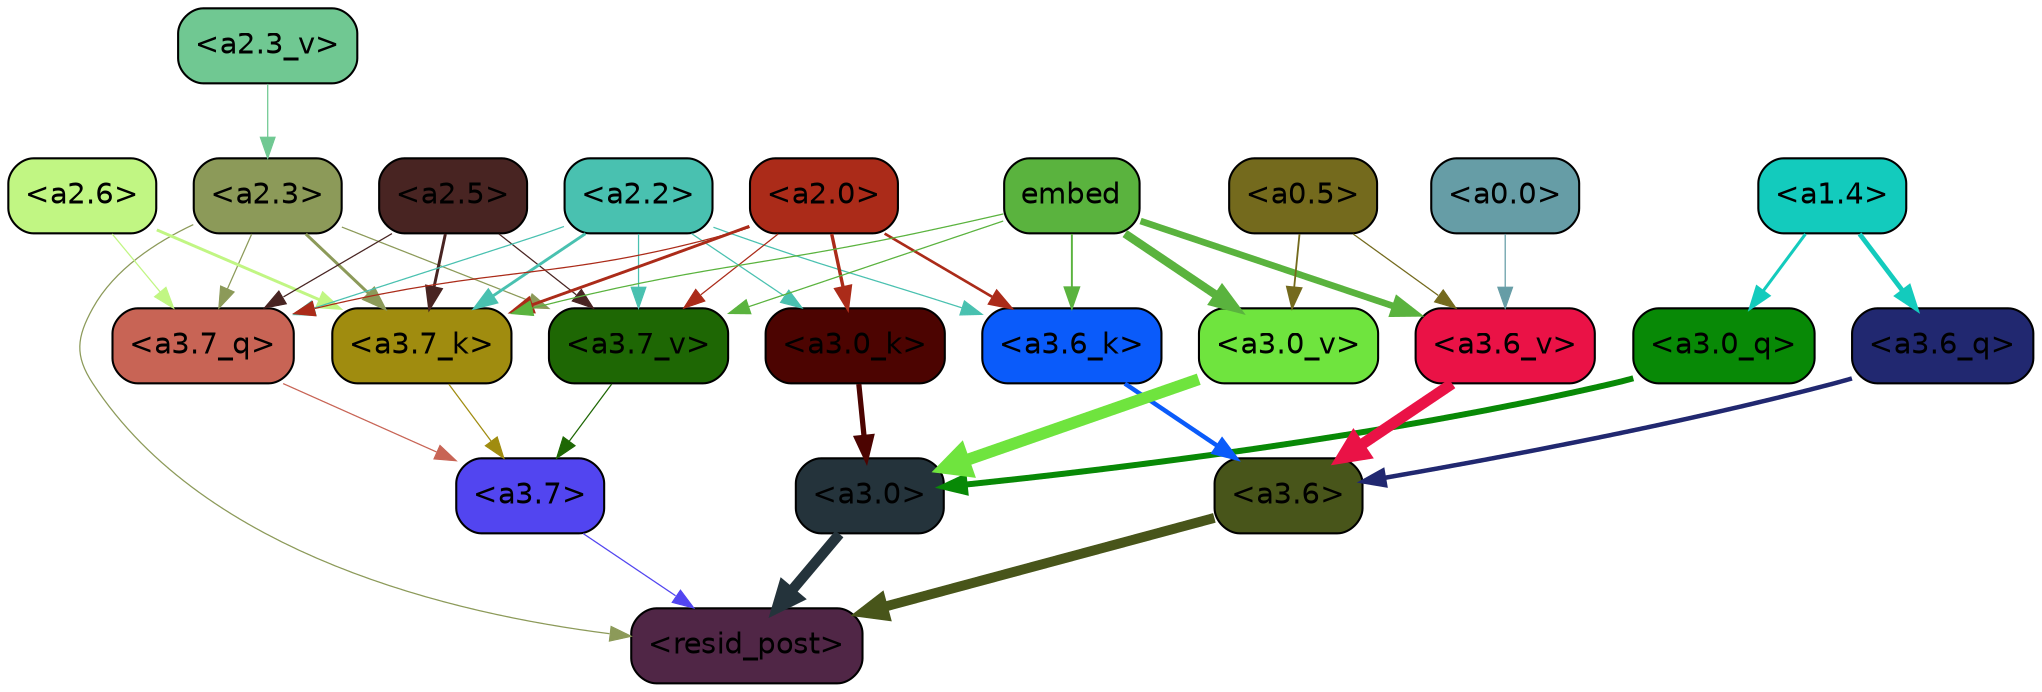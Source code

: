 strict digraph "" {
	graph [bgcolor=transparent,
		layout=dot,
		overlap=false,
		splines=true
	];
	"<a3.7>"	[color=black,
		fillcolor="#5245f0",
		fontname=Helvetica,
		shape=box,
		style="filled, rounded"];
	"<resid_post>"	[color=black,
		fillcolor="#502646",
		fontname=Helvetica,
		shape=box,
		style="filled, rounded"];
	"<a3.7>" -> "<resid_post>"	[color="#5245f0",
		penwidth=0.6];
	"<a3.6>"	[color=black,
		fillcolor="#48551a",
		fontname=Helvetica,
		shape=box,
		style="filled, rounded"];
	"<a3.6>" -> "<resid_post>"	[color="#48551a",
		penwidth=4.749041676521301];
	"<a3.0>"	[color=black,
		fillcolor="#24333b",
		fontname=Helvetica,
		shape=box,
		style="filled, rounded"];
	"<a3.0>" -> "<resid_post>"	[color="#24333b",
		penwidth=5.004215121269226];
	"<a2.3>"	[color=black,
		fillcolor="#8c9a59",
		fontname=Helvetica,
		shape=box,
		style="filled, rounded"];
	"<a2.3>" -> "<resid_post>"	[color="#8c9a59",
		penwidth=0.6];
	"<a3.7_q>"	[color=black,
		fillcolor="#c86455",
		fontname=Helvetica,
		shape=box,
		style="filled, rounded"];
	"<a2.3>" -> "<a3.7_q>"	[color="#8c9a59",
		penwidth=0.6];
	"<a3.7_k>"	[color=black,
		fillcolor="#a08c0f",
		fontname=Helvetica,
		shape=box,
		style="filled, rounded"];
	"<a2.3>" -> "<a3.7_k>"	[color="#8c9a59",
		penwidth=1.4391854107379913];
	"<a3.7_v>"	[color=black,
		fillcolor="#1e6704",
		fontname=Helvetica,
		shape=box,
		style="filled, rounded"];
	"<a2.3>" -> "<a3.7_v>"	[color="#8c9a59",
		penwidth=0.6];
	"<a3.7_q>" -> "<a3.7>"	[color="#c86455",
		penwidth=0.6];
	"<a3.6_q>"	[color=black,
		fillcolor="#212870",
		fontname=Helvetica,
		shape=box,
		style="filled, rounded"];
	"<a3.6_q>" -> "<a3.6>"	[color="#212870",
		penwidth=2.160832464694977];
	"<a3.0_q>"	[color=black,
		fillcolor="#088906",
		fontname=Helvetica,
		shape=box,
		style="filled, rounded"];
	"<a3.0_q>" -> "<a3.0>"	[color="#088906",
		penwidth=2.870753765106201];
	"<a3.7_k>" -> "<a3.7>"	[color="#a08c0f",
		penwidth=0.6];
	"<a3.6_k>"	[color=black,
		fillcolor="#0a5bfa",
		fontname=Helvetica,
		shape=box,
		style="filled, rounded"];
	"<a3.6_k>" -> "<a3.6>"	[color="#0a5bfa",
		penwidth=2.13908451795578];
	"<a3.0_k>"	[color=black,
		fillcolor="#4c0401",
		fontname=Helvetica,
		shape=box,
		style="filled, rounded"];
	"<a3.0_k>" -> "<a3.0>"	[color="#4c0401",
		penwidth=2.520303964614868];
	"<a3.7_v>" -> "<a3.7>"	[color="#1e6704",
		penwidth=0.6];
	"<a3.6_v>"	[color=black,
		fillcolor="#ea1246",
		fontname=Helvetica,
		shape=box,
		style="filled, rounded"];
	"<a3.6_v>" -> "<a3.6>"	[color="#ea1246",
		penwidth=5.297133803367615];
	"<a3.0_v>"	[color=black,
		fillcolor="#6fe43e",
		fontname=Helvetica,
		shape=box,
		style="filled, rounded"];
	"<a3.0_v>" -> "<a3.0>"	[color="#6fe43e",
		penwidth=5.680712580680847];
	"<a2.6>"	[color=black,
		fillcolor="#c1f683",
		fontname=Helvetica,
		shape=box,
		style="filled, rounded"];
	"<a2.6>" -> "<a3.7_q>"	[color="#c1f683",
		penwidth=0.6];
	"<a2.6>" -> "<a3.7_k>"	[color="#c1f683",
		penwidth=1.4180794060230255];
	"<a2.5>"	[color=black,
		fillcolor="#482422",
		fontname=Helvetica,
		shape=box,
		style="filled, rounded"];
	"<a2.5>" -> "<a3.7_q>"	[color="#482422",
		penwidth=0.6];
	"<a2.5>" -> "<a3.7_k>"	[color="#482422",
		penwidth=1.4281435310840607];
	"<a2.5>" -> "<a3.7_v>"	[color="#482422",
		penwidth=0.6];
	"<a2.2>"	[color=black,
		fillcolor="#49c1b0",
		fontname=Helvetica,
		shape=box,
		style="filled, rounded"];
	"<a2.2>" -> "<a3.7_q>"	[color="#49c1b0",
		penwidth=0.6];
	"<a2.2>" -> "<a3.7_k>"	[color="#49c1b0",
		penwidth=1.3982512056827545];
	"<a2.2>" -> "<a3.6_k>"	[color="#49c1b0",
		penwidth=0.6];
	"<a2.2>" -> "<a3.0_k>"	[color="#49c1b0",
		penwidth=0.6];
	"<a2.2>" -> "<a3.7_v>"	[color="#49c1b0",
		penwidth=0.6];
	"<a2.0>"	[color=black,
		fillcolor="#ab2b19",
		fontname=Helvetica,
		shape=box,
		style="filled, rounded"];
	"<a2.0>" -> "<a3.7_q>"	[color="#ab2b19",
		penwidth=0.6];
	"<a2.0>" -> "<a3.7_k>"	[color="#ab2b19",
		penwidth=1.404832512140274];
	"<a2.0>" -> "<a3.6_k>"	[color="#ab2b19",
		penwidth=1.2708758115768433];
	"<a2.0>" -> "<a3.0_k>"	[color="#ab2b19",
		penwidth=1.6207245588302612];
	"<a2.0>" -> "<a3.7_v>"	[color="#ab2b19",
		penwidth=0.6];
	"<a1.4>"	[color=black,
		fillcolor="#13cbbd",
		fontname=Helvetica,
		shape=box,
		style="filled, rounded"];
	"<a1.4>" -> "<a3.6_q>"	[color="#13cbbd",
		penwidth=2.289449453353882];
	"<a1.4>" -> "<a3.0_q>"	[color="#13cbbd",
		penwidth=1.4600623846054077];
	embed	[color=black,
		fillcolor="#5ab33e",
		fontname=Helvetica,
		shape=box,
		style="filled, rounded"];
	embed -> "<a3.7_k>"	[color="#5ab33e",
		penwidth=0.6];
	embed -> "<a3.6_k>"	[color="#5ab33e",
		penwidth=0.9291638135910034];
	embed -> "<a3.7_v>"	[color="#5ab33e",
		penwidth=0.6];
	embed -> "<a3.6_v>"	[color="#5ab33e",
		penwidth=3.1808209121227264];
	embed -> "<a3.0_v>"	[color="#5ab33e",
		penwidth=4.036660343408585];
	"<a0.5>"	[color=black,
		fillcolor="#746a1d",
		fontname=Helvetica,
		shape=box,
		style="filled, rounded"];
	"<a0.5>" -> "<a3.6_v>"	[color="#746a1d",
		penwidth=0.6];
	"<a0.5>" -> "<a3.0_v>"	[color="#746a1d",
		penwidth=0.8798569142818451];
	"<a0.0>"	[color=black,
		fillcolor="#669da6",
		fontname=Helvetica,
		shape=box,
		style="filled, rounded"];
	"<a0.0>" -> "<a3.6_v>"	[color="#669da6",
		penwidth=0.6];
	"<a2.3_v>"	[color=black,
		fillcolor="#70c892",
		fontname=Helvetica,
		shape=box,
		style="filled, rounded"];
	"<a2.3_v>" -> "<a2.3>"	[color="#70c892",
		penwidth=0.6];
}
